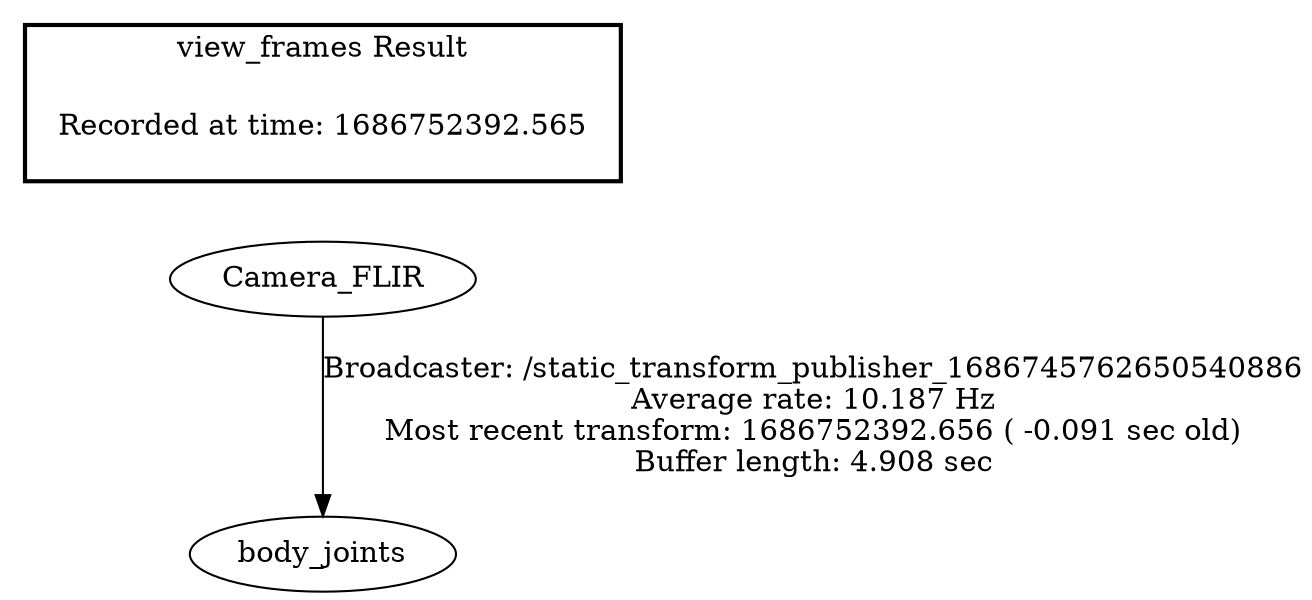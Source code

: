 digraph G {
"Camera_FLIR" -> "body_joints"[label="Broadcaster: /static_transform_publisher_1686745762650540886\nAverage rate: 10.187 Hz\nMost recent transform: 1686752392.656 ( -0.091 sec old)\nBuffer length: 4.908 sec\n"];
edge [style=invis];
 subgraph cluster_legend { style=bold; color=black; label ="view_frames Result";
"Recorded at time: 1686752392.565"[ shape=plaintext ] ;
 }->"Camera_FLIR";
}